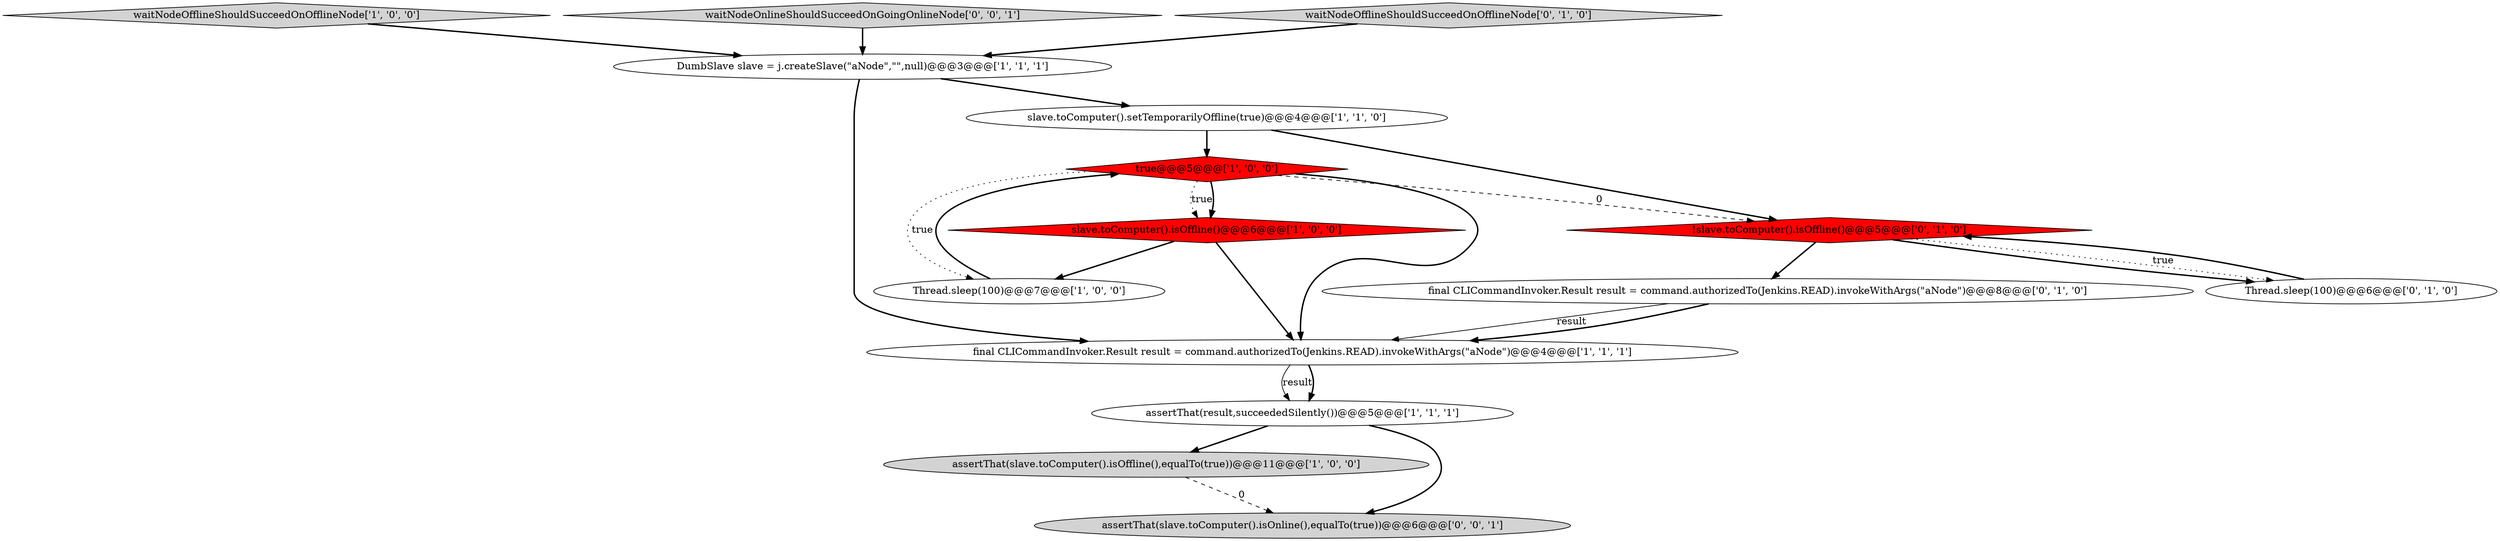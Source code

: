 digraph {
2 [style = filled, label = "waitNodeOfflineShouldSucceedOnOfflineNode['1', '0', '0']", fillcolor = lightgray, shape = diamond image = "AAA0AAABBB1BBB"];
13 [style = filled, label = "waitNodeOnlineShouldSucceedOnGoingOnlineNode['0', '0', '1']", fillcolor = lightgray, shape = diamond image = "AAA0AAABBB3BBB"];
12 [style = filled, label = "waitNodeOfflineShouldSucceedOnOfflineNode['0', '1', '0']", fillcolor = lightgray, shape = diamond image = "AAA0AAABBB2BBB"];
0 [style = filled, label = "slave.toComputer().isOffline()@@@6@@@['1', '0', '0']", fillcolor = red, shape = diamond image = "AAA1AAABBB1BBB"];
6 [style = filled, label = "final CLICommandInvoker.Result result = command.authorizedTo(Jenkins.READ).invokeWithArgs(\"aNode\")@@@4@@@['1', '1', '1']", fillcolor = white, shape = ellipse image = "AAA0AAABBB1BBB"];
10 [style = filled, label = "final CLICommandInvoker.Result result = command.authorizedTo(Jenkins.READ).invokeWithArgs(\"aNode\")@@@8@@@['0', '1', '0']", fillcolor = white, shape = ellipse image = "AAA0AAABBB2BBB"];
1 [style = filled, label = "Thread.sleep(100)@@@7@@@['1', '0', '0']", fillcolor = white, shape = ellipse image = "AAA0AAABBB1BBB"];
4 [style = filled, label = "assertThat(slave.toComputer().isOffline(),equalTo(true))@@@11@@@['1', '0', '0']", fillcolor = lightgray, shape = ellipse image = "AAA0AAABBB1BBB"];
8 [style = filled, label = "slave.toComputer().setTemporarilyOffline(true)@@@4@@@['1', '1', '0']", fillcolor = white, shape = ellipse image = "AAA0AAABBB1BBB"];
7 [style = filled, label = "assertThat(result,succeededSilently())@@@5@@@['1', '1', '1']", fillcolor = white, shape = ellipse image = "AAA0AAABBB1BBB"];
5 [style = filled, label = "true@@@5@@@['1', '0', '0']", fillcolor = red, shape = diamond image = "AAA1AAABBB1BBB"];
14 [style = filled, label = "assertThat(slave.toComputer().isOnline(),equalTo(true))@@@6@@@['0', '0', '1']", fillcolor = lightgray, shape = ellipse image = "AAA0AAABBB3BBB"];
3 [style = filled, label = "DumbSlave slave = j.createSlave(\"aNode\",\"\",null)@@@3@@@['1', '1', '1']", fillcolor = white, shape = ellipse image = "AAA0AAABBB1BBB"];
9 [style = filled, label = "!slave.toComputer().isOffline()@@@5@@@['0', '1', '0']", fillcolor = red, shape = diamond image = "AAA1AAABBB2BBB"];
11 [style = filled, label = "Thread.sleep(100)@@@6@@@['0', '1', '0']", fillcolor = white, shape = ellipse image = "AAA0AAABBB2BBB"];
1->5 [style = bold, label=""];
10->6 [style = solid, label="result"];
9->11 [style = bold, label=""];
0->6 [style = bold, label=""];
2->3 [style = bold, label=""];
5->1 [style = dotted, label="true"];
9->11 [style = dotted, label="true"];
3->6 [style = bold, label=""];
5->9 [style = dashed, label="0"];
5->0 [style = dotted, label="true"];
7->4 [style = bold, label=""];
9->10 [style = bold, label=""];
11->9 [style = bold, label=""];
10->6 [style = bold, label=""];
7->14 [style = bold, label=""];
5->6 [style = bold, label=""];
8->5 [style = bold, label=""];
5->0 [style = bold, label=""];
13->3 [style = bold, label=""];
0->1 [style = bold, label=""];
3->8 [style = bold, label=""];
6->7 [style = solid, label="result"];
8->9 [style = bold, label=""];
4->14 [style = dashed, label="0"];
12->3 [style = bold, label=""];
6->7 [style = bold, label=""];
}

